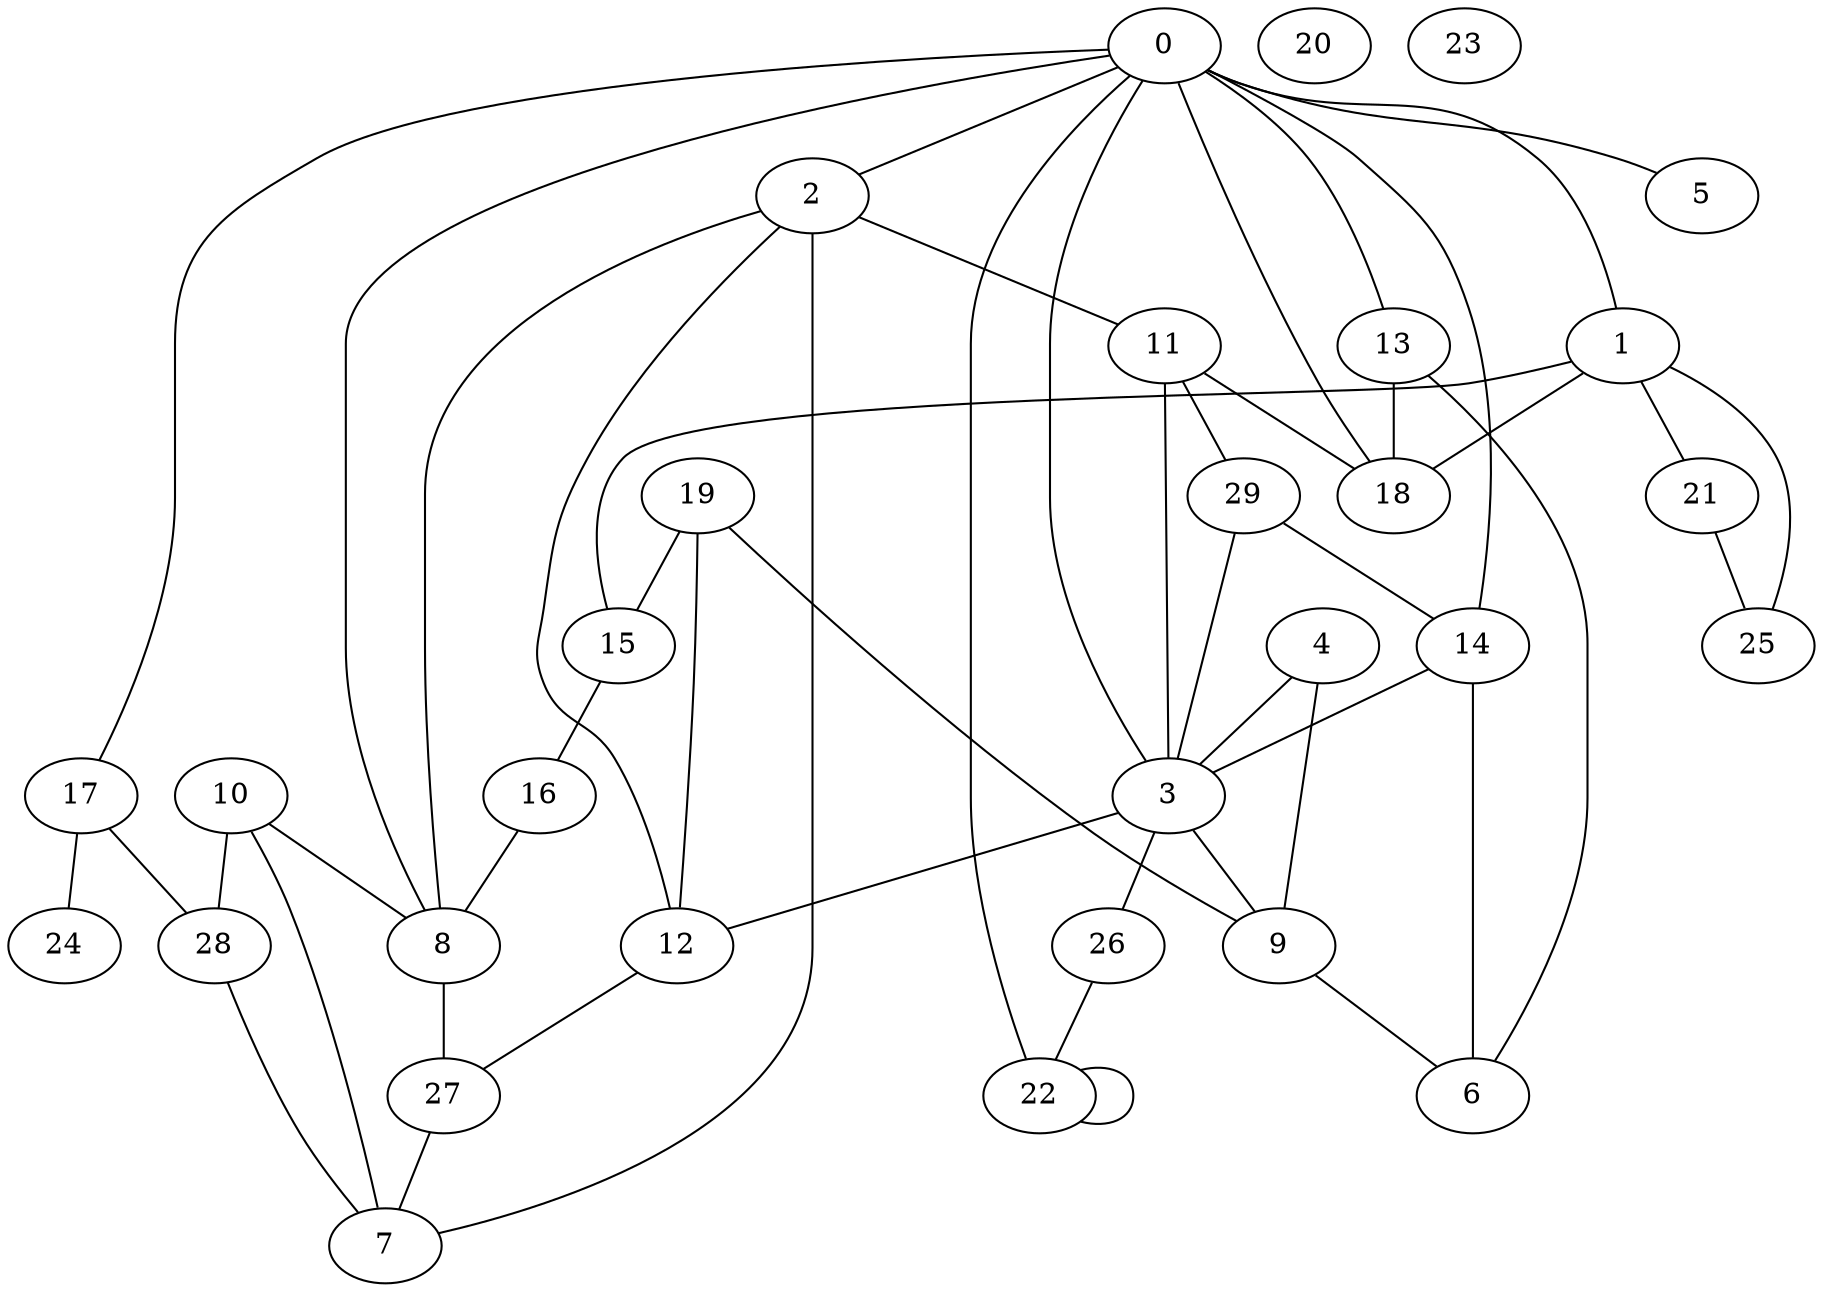 graph G {
  0;
  1;
  2;
  3;
  4;
  5;
  6;
  7;
  8;
  9;
  10;
  11;
  12;
  13;
  14;
  15;
  16;
  17;
  18;
  19;
  20;
  21;
  22;
  23;
  24;
  25;
  26;
  27;
  28;
  29;
   0 -- 1;
   0 -- 2;
   0 -- 3;
   0 -- 5;
   0 -- 8;
   0 -- 13;
   0 -- 17;
   0 -- 18;
   1 -- 15;
   1 -- 18;
   1 -- 21;
   2 -- 7;
   2 -- 8;
   2 -- 11;
   2 -- 12;
   3 -- 9;
   3 -- 11;
   3 -- 12;
   3 -- 26;
   3 -- 29;
   4 -- 3;
   4 -- 9;
   6 -- 14;
   8 -- 27;
   9 -- 6;
   10 -- 7;
   10 -- 8;
   10 -- 28;
   11 -- 18;
   11 -- 29;
   12 -- 27;
   13 -- 6;
   13 -- 18;
   14 -- 0;
   14 -- 3;
   15 -- 16;
   16 -- 8;
   17 -- 24;
   17 -- 28;
   19 -- 9;
   19 -- 12;
   19 -- 15;
   21 -- 25;
   22 -- 0;
   22 -- 22;
   25 -- 1;
   26 -- 22;
   27 -- 7;
   28 -- 7;
   29 -- 14;
}

